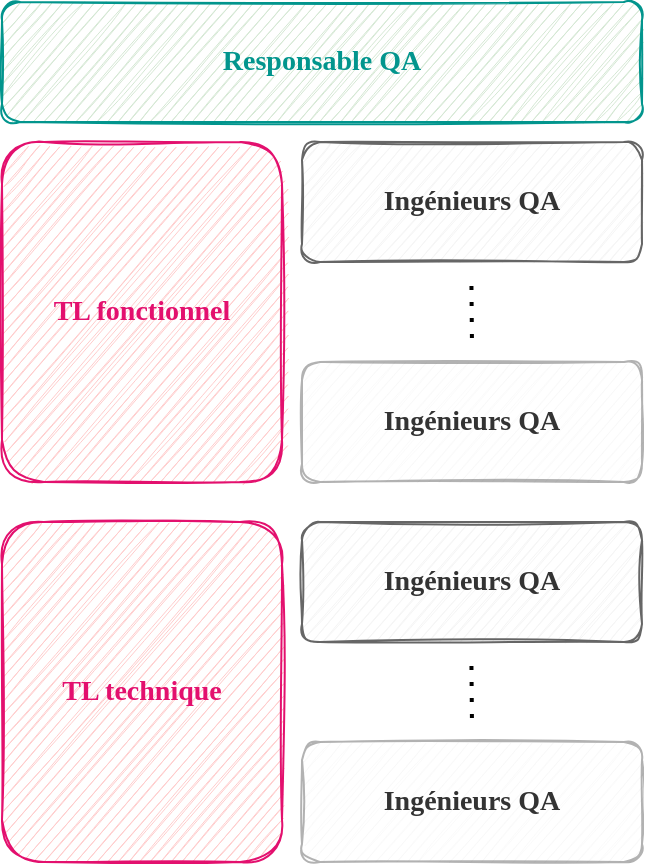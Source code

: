 <mxfile version="15.5.0" type="device"><diagram id="rfDIzRpRxuX88pfd-83o" name="Page-1"><mxGraphModel dx="945" dy="506" grid="1" gridSize="10" guides="1" tooltips="1" connect="1" arrows="1" fold="1" page="1" pageScale="1" pageWidth="827" pageHeight="1169" math="0" shadow="0"><root><mxCell id="0"/><mxCell id="1" parent="0"/><mxCell id="VmIyXG3yJ9ZJNozY13JR-5" value="&lt;font style=&quot;font-size: 14px&quot;&gt;Ingénieurs QA&lt;/font&gt;" style="rounded=1;whiteSpace=wrap;html=1;fontFamily=Comic Sans MS;verticalAlign=middle;fontSize=14;fillColor=#f5f5f5;strokeColor=#666666;fontColor=#333333;sketch=1;fontStyle=1;perimeterSpacing=0;shadow=0;glass=0;" parent="1" vertex="1"><mxGeometry x="360" y="330" width="170" height="60" as="geometry"/></mxCell><mxCell id="VmIyXG3yJ9ZJNozY13JR-8" value="&lt;font style=&quot;font-size: 14px&quot;&gt;Ingénieurs QA&lt;/font&gt;" style="rounded=1;whiteSpace=wrap;html=1;fontFamily=Comic Sans MS;verticalAlign=middle;fontSize=14;fillColor=#f5f5f5;strokeColor=#666666;fontColor=#333333;sketch=1;opacity=50;fontStyle=1" parent="1" vertex="1"><mxGeometry x="360" y="440" width="170" height="60" as="geometry"/></mxCell><mxCell id="VmIyXG3yJ9ZJNozY13JR-12" value="" style="endArrow=none;dashed=1;html=1;dashPattern=1 3;strokeWidth=2;fontFamily=Comic Sans MS;fontSize=14;fontColor=#FF6666;sourcePerimeterSpacing=22;targetPerimeterSpacing=17;" parent="1" edge="1"><mxGeometry width="50" height="50" relative="1" as="geometry"><mxPoint x="444.96" y="428" as="sourcePoint"/><mxPoint x="444.71" y="400" as="targetPoint"/></mxGeometry></mxCell><mxCell id="VmIyXG3yJ9ZJNozY13JR-15" value="&lt;font&gt;Responsable QA&lt;/font&gt;" style="rounded=1;whiteSpace=wrap;html=1;fontFamily=Comic Sans MS;verticalAlign=middle;fontSize=14;fillColor=#d5e8d4;strokeColor=#02958D;sketch=1;fontStyle=1;perimeterSpacing=0;shadow=0;glass=0;fontColor=#02958D;" parent="1" vertex="1"><mxGeometry x="210" y="260" width="320" height="60" as="geometry"/></mxCell><mxCell id="C2UX-QdcQjgCmdRm2qZB-5" value="&lt;font style=&quot;font-size: 14px&quot;&gt;Ingénieurs QA&lt;/font&gt;" style="rounded=1;whiteSpace=wrap;html=1;fontFamily=Comic Sans MS;verticalAlign=middle;fontSize=14;fillColor=#f5f5f5;strokeColor=#666666;fontColor=#333333;sketch=1;fontStyle=1;perimeterSpacing=0;shadow=0;glass=0;" parent="1" vertex="1"><mxGeometry x="360" y="520" width="170" height="60" as="geometry"/></mxCell><mxCell id="C2UX-QdcQjgCmdRm2qZB-6" value="&lt;font style=&quot;font-size: 14px&quot;&gt;Ingénieurs QA&lt;/font&gt;" style="rounded=1;whiteSpace=wrap;html=1;fontFamily=Comic Sans MS;verticalAlign=middle;fontSize=14;fillColor=#f5f5f5;strokeColor=#666666;fontColor=#333333;sketch=1;opacity=50;fontStyle=1" parent="1" vertex="1"><mxGeometry x="360" y="630" width="170" height="60" as="geometry"/></mxCell><mxCell id="C2UX-QdcQjgCmdRm2qZB-7" value="" style="endArrow=none;dashed=1;html=1;dashPattern=1 3;strokeWidth=2;fontFamily=Comic Sans MS;fontSize=14;fontColor=#FF6666;sourcePerimeterSpacing=22;targetPerimeterSpacing=17;" parent="1" edge="1"><mxGeometry width="50" height="50" relative="1" as="geometry"><mxPoint x="444.96" y="618" as="sourcePoint"/><mxPoint x="444.71" y="590" as="targetPoint"/></mxGeometry></mxCell><mxCell id="C2UX-QdcQjgCmdRm2qZB-8" value="&lt;span style=&quot;&quot;&gt;TL fonctionnel&lt;/span&gt;" style="rounded=1;whiteSpace=wrap;html=1;fontFamily=Comic Sans MS;verticalAlign=middle;fontSize=14;fillColor=#FFCCCC;strokeColor=#E3106E;fontColor=#E3106E;sketch=1;fontStyle=1;glass=0;fillStyle=hachure;" parent="1" vertex="1"><mxGeometry x="210" y="330" width="140" height="170" as="geometry"/></mxCell><mxCell id="C2UX-QdcQjgCmdRm2qZB-9" value="&lt;span style=&quot;&quot;&gt;TL technique&lt;/span&gt;" style="rounded=1;whiteSpace=wrap;html=1;fontFamily=Comic Sans MS;verticalAlign=middle;fontSize=14;fillColor=#FFCCCC;strokeColor=#E3106E;fontColor=#E3106E;sketch=1;fontStyle=1;glass=0;fillStyle=hachure;" parent="1" vertex="1"><mxGeometry x="210" y="520" width="140" height="170" as="geometry"/></mxCell></root></mxGraphModel></diagram></mxfile>